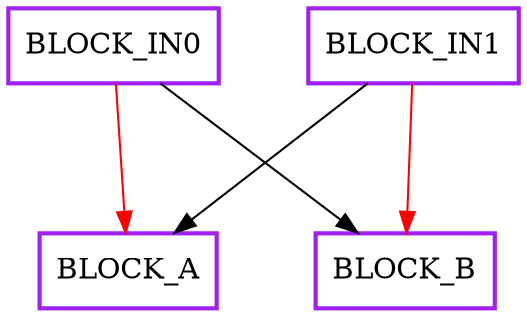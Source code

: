 digraph G {
graph [root="Demo",rankdir   = TB, nodesep           = 0.6, mindist     = 1.0, ranksep = 1.0, overlap = false]
node [style     = "filled", fillcolor = "white", color = "black"]
BLOCK_A[pos="0,0" cpu="0", flags="0x0000a007", type="block", tperiod="100000000", pattern="A", patentry="true", patexit="true", beamproc="undefined", bpentry="false", bpexit="false", qlo="false", qhi="false", qil="false", shape     = "rectangle", fillcolor = "white", penwidth=2, color = "darkorange3", penwidth=2, color = "purple"];
BLOCK_B[pos="144,0" cpu="0", flags="0x0000a007", type="block", tperiod="100000000", pattern="B", patentry="true", patexit="true", beamproc="undefined", bpentry="false", bpexit="false", qlo="false", qhi="false", qil="false", shape     = "rectangle", fillcolor = "white", penwidth=2, color = "darkorange3", penwidth=2, color = "purple"];
BLOCK_IN0[pos="0,144" cpu="0", flags="0x0070a007", type="block", tperiod="100000000", pattern="IN0", patentry="true", patexit="true", beamproc="undefined", bpentry="false", bpexit="false", qlo="true", qhi="true", qil="true", shape     = "rectangle", fillcolor = "white", penwidth=2, color = "darkorange3", penwidth=2, color = "purple"];
BLOCK_IN1[pos="144,144" cpu="0", flags="0x0070a007", type="block", tperiod="100000000", pattern="IN1", patentry="true", patexit="true", beamproc="undefined", bpentry="false", bpexit="false", qlo="true", qhi="true", qil="true", shape     = "rectangle", fillcolor = "white", penwidth=2, color = "darkorange3", penwidth=2, color = "purple"];
BLOCK_IN0->BLOCK_A [type="defdst", color     = "red"];
BLOCK_IN0->BLOCK_B [type="altdst", color     = "black"];
BLOCK_IN1->BLOCK_B [type="defdst", color     = "red"];
BLOCK_IN1->BLOCK_A [type="altdst", color     = "black"];
}
